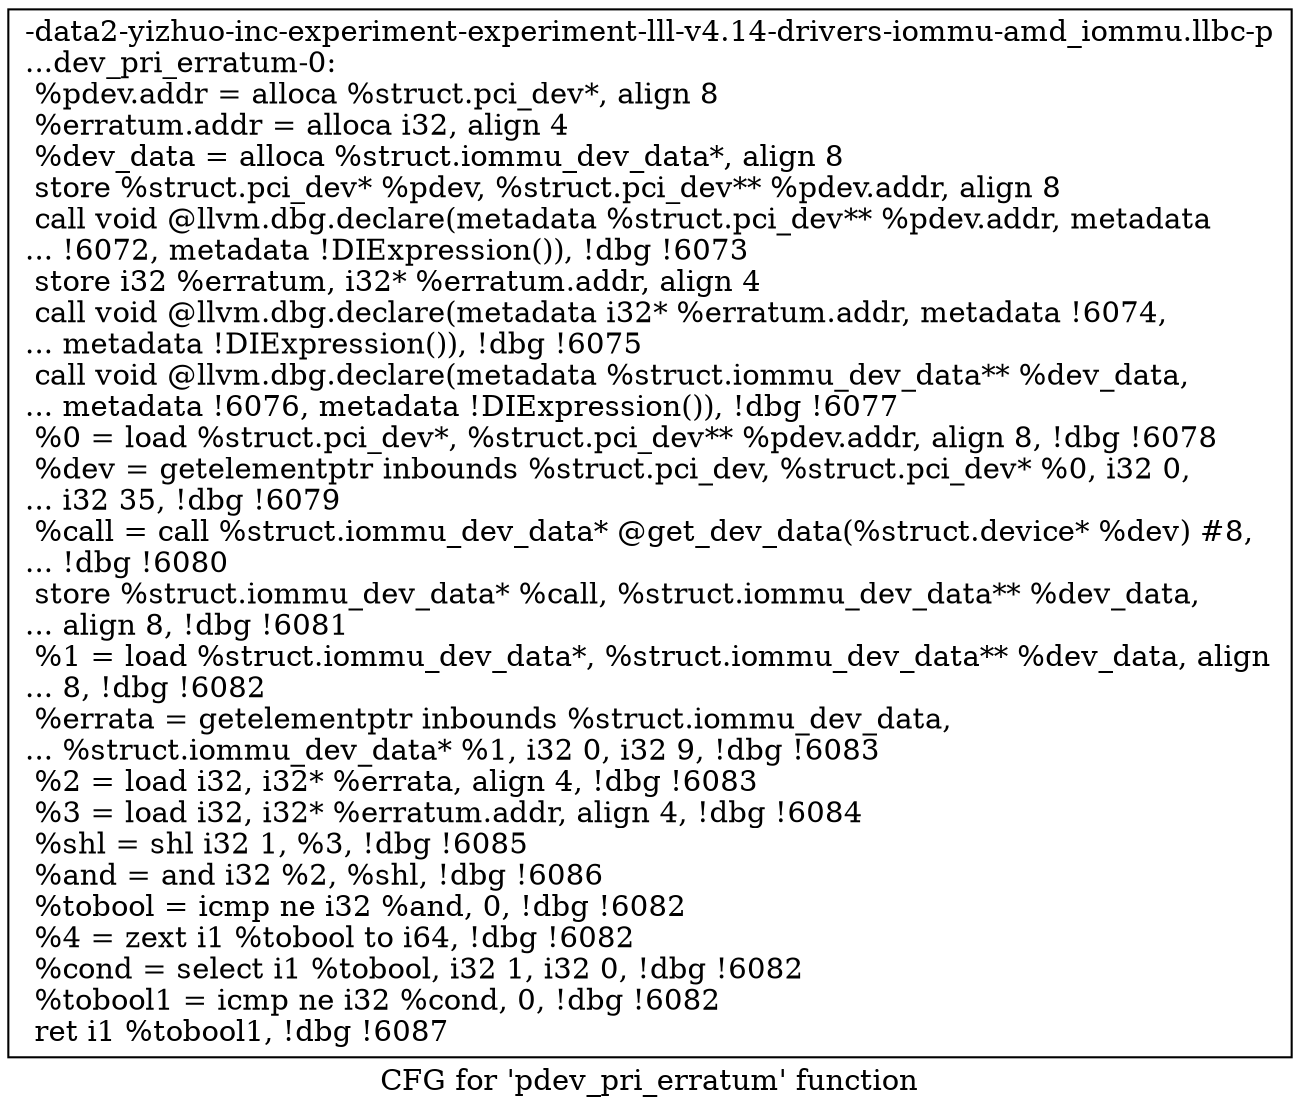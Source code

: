 digraph "CFG for 'pdev_pri_erratum' function" {
	label="CFG for 'pdev_pri_erratum' function";

	Node0x561b947fa9a0 [shape=record,label="{-data2-yizhuo-inc-experiment-experiment-lll-v4.14-drivers-iommu-amd_iommu.llbc-p\l...dev_pri_erratum-0:\l  %pdev.addr = alloca %struct.pci_dev*, align 8\l  %erratum.addr = alloca i32, align 4\l  %dev_data = alloca %struct.iommu_dev_data*, align 8\l  store %struct.pci_dev* %pdev, %struct.pci_dev** %pdev.addr, align 8\l  call void @llvm.dbg.declare(metadata %struct.pci_dev** %pdev.addr, metadata\l... !6072, metadata !DIExpression()), !dbg !6073\l  store i32 %erratum, i32* %erratum.addr, align 4\l  call void @llvm.dbg.declare(metadata i32* %erratum.addr, metadata !6074,\l... metadata !DIExpression()), !dbg !6075\l  call void @llvm.dbg.declare(metadata %struct.iommu_dev_data** %dev_data,\l... metadata !6076, metadata !DIExpression()), !dbg !6077\l  %0 = load %struct.pci_dev*, %struct.pci_dev** %pdev.addr, align 8, !dbg !6078\l  %dev = getelementptr inbounds %struct.pci_dev, %struct.pci_dev* %0, i32 0,\l... i32 35, !dbg !6079\l  %call = call %struct.iommu_dev_data* @get_dev_data(%struct.device* %dev) #8,\l... !dbg !6080\l  store %struct.iommu_dev_data* %call, %struct.iommu_dev_data** %dev_data,\l... align 8, !dbg !6081\l  %1 = load %struct.iommu_dev_data*, %struct.iommu_dev_data** %dev_data, align\l... 8, !dbg !6082\l  %errata = getelementptr inbounds %struct.iommu_dev_data,\l... %struct.iommu_dev_data* %1, i32 0, i32 9, !dbg !6083\l  %2 = load i32, i32* %errata, align 4, !dbg !6083\l  %3 = load i32, i32* %erratum.addr, align 4, !dbg !6084\l  %shl = shl i32 1, %3, !dbg !6085\l  %and = and i32 %2, %shl, !dbg !6086\l  %tobool = icmp ne i32 %and, 0, !dbg !6082\l  %4 = zext i1 %tobool to i64, !dbg !6082\l  %cond = select i1 %tobool, i32 1, i32 0, !dbg !6082\l  %tobool1 = icmp ne i32 %cond, 0, !dbg !6082\l  ret i1 %tobool1, !dbg !6087\l}"];
}
